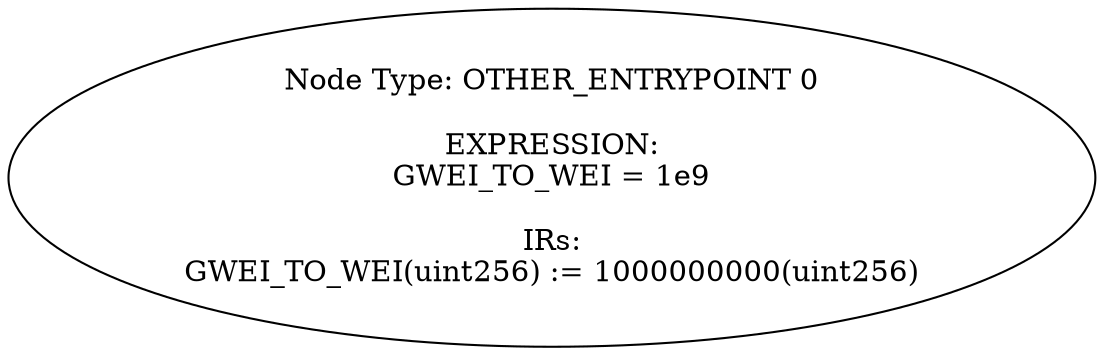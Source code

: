 digraph{
0[label="Node Type: OTHER_ENTRYPOINT 0

EXPRESSION:
GWEI_TO_WEI = 1e9

IRs:
GWEI_TO_WEI(uint256) := 1000000000(uint256)"];
}
